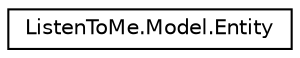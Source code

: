 digraph "Graphical Class Hierarchy"
{
  edge [fontname="Helvetica",fontsize="10",labelfontname="Helvetica",labelfontsize="10"];
  node [fontname="Helvetica",fontsize="10",shape=record];
  rankdir="LR";
  Node0 [label="ListenToMe.Model.Entity",height=0.2,width=0.4,color="black", fillcolor="white", style="filled",URL="$class_listen_to_me_1_1_model_1_1_entity.html",tooltip="subclass of RootObject. Note: these classes were easily pasted in C# using the visual studio tools fo..."];
}
